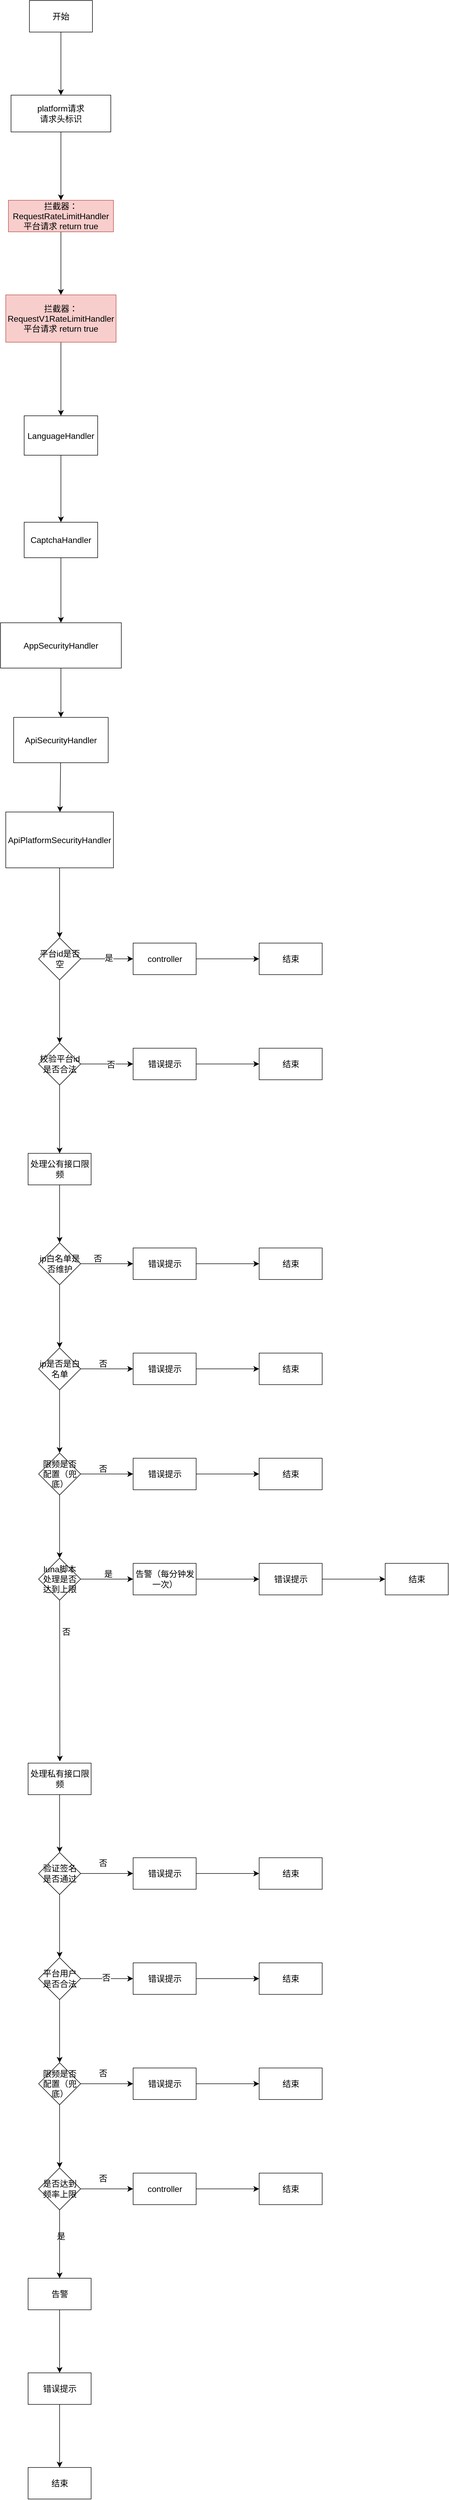 <mxfile version="21.7.5" type="github">
  <diagram id="C5RBs43oDa-KdzZeNtuy" name="Page-1">
    <mxGraphModel dx="954" dy="544" grid="1" gridSize="10" guides="1" tooltips="1" connect="1" arrows="1" fold="1" page="1" pageScale="1" pageWidth="200000" pageHeight="200000" math="0" shadow="0">
      <root>
        <mxCell id="WIyWlLk6GJQsqaUBKTNV-0" />
        <mxCell id="WIyWlLk6GJQsqaUBKTNV-1" parent="WIyWlLk6GJQsqaUBKTNV-0" />
        <mxCell id="5qjLmSa4h2L6G2S_yBga-2" value="" style="edgeStyle=none;curved=1;rounded=0;orthogonalLoop=1;jettySize=auto;html=1;fontSize=12;startSize=8;endSize=8;" edge="1" parent="WIyWlLk6GJQsqaUBKTNV-1" source="5qjLmSa4h2L6G2S_yBga-0" target="5qjLmSa4h2L6G2S_yBga-1">
          <mxGeometry relative="1" as="geometry" />
        </mxCell>
        <mxCell id="5qjLmSa4h2L6G2S_yBga-0" value="开始" style="rounded=0;whiteSpace=wrap;html=1;fontSize=16;" vertex="1" parent="WIyWlLk6GJQsqaUBKTNV-1">
          <mxGeometry x="270" y="70" width="120" height="60" as="geometry" />
        </mxCell>
        <mxCell id="5qjLmSa4h2L6G2S_yBga-4" value="" style="edgeStyle=none;curved=1;rounded=0;orthogonalLoop=1;jettySize=auto;html=1;fontSize=12;startSize=8;endSize=8;" edge="1" parent="WIyWlLk6GJQsqaUBKTNV-1" source="5qjLmSa4h2L6G2S_yBga-1" target="5qjLmSa4h2L6G2S_yBga-3">
          <mxGeometry relative="1" as="geometry" />
        </mxCell>
        <mxCell id="5qjLmSa4h2L6G2S_yBga-1" value="platform请求&lt;br&gt;请求头标识" style="rounded=0;whiteSpace=wrap;html=1;fontSize=16;" vertex="1" parent="WIyWlLk6GJQsqaUBKTNV-1">
          <mxGeometry x="235" y="250" width="190" height="70" as="geometry" />
        </mxCell>
        <mxCell id="5qjLmSa4h2L6G2S_yBga-6" value="" style="edgeStyle=none;curved=1;rounded=0;orthogonalLoop=1;jettySize=auto;html=1;fontSize=12;startSize=8;endSize=8;" edge="1" parent="WIyWlLk6GJQsqaUBKTNV-1" source="5qjLmSa4h2L6G2S_yBga-3" target="5qjLmSa4h2L6G2S_yBga-5">
          <mxGeometry relative="1" as="geometry" />
        </mxCell>
        <mxCell id="5qjLmSa4h2L6G2S_yBga-3" value="拦截器：RequestRateLimitHandler&lt;br&gt;平台请求 return true" style="whiteSpace=wrap;html=1;fontSize=16;rounded=0;fillColor=#f8cecc;strokeColor=#b85450;" vertex="1" parent="WIyWlLk6GJQsqaUBKTNV-1">
          <mxGeometry x="230" y="450" width="200" height="60" as="geometry" />
        </mxCell>
        <mxCell id="5qjLmSa4h2L6G2S_yBga-8" value="" style="edgeStyle=none;curved=1;rounded=0;orthogonalLoop=1;jettySize=auto;html=1;fontSize=12;startSize=8;endSize=8;" edge="1" parent="WIyWlLk6GJQsqaUBKTNV-1" source="5qjLmSa4h2L6G2S_yBga-5" target="5qjLmSa4h2L6G2S_yBga-7">
          <mxGeometry relative="1" as="geometry" />
        </mxCell>
        <mxCell id="5qjLmSa4h2L6G2S_yBga-5" value="拦截器：&lt;br&gt;RequestV1RateLimitHandler&lt;br&gt;平台请求 return true" style="whiteSpace=wrap;html=1;fontSize=16;rounded=0;fillColor=#f8cecc;strokeColor=#b85450;" vertex="1" parent="WIyWlLk6GJQsqaUBKTNV-1">
          <mxGeometry x="225" y="630" width="210" height="90" as="geometry" />
        </mxCell>
        <mxCell id="5qjLmSa4h2L6G2S_yBga-10" value="" style="edgeStyle=none;curved=1;rounded=0;orthogonalLoop=1;jettySize=auto;html=1;fontSize=12;startSize=8;endSize=8;" edge="1" parent="WIyWlLk6GJQsqaUBKTNV-1" source="5qjLmSa4h2L6G2S_yBga-7" target="5qjLmSa4h2L6G2S_yBga-9">
          <mxGeometry relative="1" as="geometry" />
        </mxCell>
        <mxCell id="5qjLmSa4h2L6G2S_yBga-7" value="LanguageHandler" style="whiteSpace=wrap;html=1;fontSize=16;rounded=0;" vertex="1" parent="WIyWlLk6GJQsqaUBKTNV-1">
          <mxGeometry x="260" y="860" width="140" height="75" as="geometry" />
        </mxCell>
        <mxCell id="5qjLmSa4h2L6G2S_yBga-12" value="" style="edgeStyle=none;curved=1;rounded=0;orthogonalLoop=1;jettySize=auto;html=1;fontSize=12;startSize=8;endSize=8;" edge="1" parent="WIyWlLk6GJQsqaUBKTNV-1" source="5qjLmSa4h2L6G2S_yBga-9" target="5qjLmSa4h2L6G2S_yBga-11">
          <mxGeometry relative="1" as="geometry" />
        </mxCell>
        <mxCell id="5qjLmSa4h2L6G2S_yBga-9" value="CaptchaHandler" style="whiteSpace=wrap;html=1;fontSize=16;rounded=0;" vertex="1" parent="WIyWlLk6GJQsqaUBKTNV-1">
          <mxGeometry x="260" y="1062.5" width="140" height="67.5" as="geometry" />
        </mxCell>
        <mxCell id="5qjLmSa4h2L6G2S_yBga-14" value="" style="edgeStyle=none;curved=1;rounded=0;orthogonalLoop=1;jettySize=auto;html=1;fontSize=12;startSize=8;endSize=8;" edge="1" parent="WIyWlLk6GJQsqaUBKTNV-1" source="5qjLmSa4h2L6G2S_yBga-11" target="5qjLmSa4h2L6G2S_yBga-13">
          <mxGeometry relative="1" as="geometry" />
        </mxCell>
        <mxCell id="5qjLmSa4h2L6G2S_yBga-11" value="AppSecurityHandler" style="whiteSpace=wrap;html=1;fontSize=16;rounded=0;" vertex="1" parent="WIyWlLk6GJQsqaUBKTNV-1">
          <mxGeometry x="215" y="1253.75" width="230" height="86.25" as="geometry" />
        </mxCell>
        <mxCell id="5qjLmSa4h2L6G2S_yBga-16" value="" style="edgeStyle=none;curved=1;rounded=0;orthogonalLoop=1;jettySize=auto;html=1;fontSize=12;startSize=8;endSize=8;" edge="1" parent="WIyWlLk6GJQsqaUBKTNV-1" source="5qjLmSa4h2L6G2S_yBga-13" target="5qjLmSa4h2L6G2S_yBga-15">
          <mxGeometry relative="1" as="geometry" />
        </mxCell>
        <mxCell id="5qjLmSa4h2L6G2S_yBga-13" value="ApiSecurityHandler" style="whiteSpace=wrap;html=1;fontSize=16;rounded=0;" vertex="1" parent="WIyWlLk6GJQsqaUBKTNV-1">
          <mxGeometry x="240" y="1433.75" width="180" height="86.25" as="geometry" />
        </mxCell>
        <mxCell id="5qjLmSa4h2L6G2S_yBga-20" value="" style="edgeStyle=none;curved=1;rounded=0;orthogonalLoop=1;jettySize=auto;html=1;fontSize=12;startSize=8;endSize=8;" edge="1" parent="WIyWlLk6GJQsqaUBKTNV-1" source="5qjLmSa4h2L6G2S_yBga-15" target="5qjLmSa4h2L6G2S_yBga-19">
          <mxGeometry relative="1" as="geometry" />
        </mxCell>
        <mxCell id="5qjLmSa4h2L6G2S_yBga-15" value="ApiPlatformSecurityHandler" style="whiteSpace=wrap;html=1;fontSize=16;rounded=0;" vertex="1" parent="WIyWlLk6GJQsqaUBKTNV-1">
          <mxGeometry x="225" y="1613.75" width="205" height="106.25" as="geometry" />
        </mxCell>
        <mxCell id="5qjLmSa4h2L6G2S_yBga-22" value="" style="edgeStyle=none;curved=1;rounded=0;orthogonalLoop=1;jettySize=auto;html=1;fontSize=12;startSize=8;endSize=8;" edge="1" parent="WIyWlLk6GJQsqaUBKTNV-1" source="5qjLmSa4h2L6G2S_yBga-19" target="5qjLmSa4h2L6G2S_yBga-21">
          <mxGeometry relative="1" as="geometry" />
        </mxCell>
        <mxCell id="5qjLmSa4h2L6G2S_yBga-23" value="是" style="edgeLabel;html=1;align=center;verticalAlign=middle;resizable=0;points=[];fontSize=16;" vertex="1" connectable="0" parent="5qjLmSa4h2L6G2S_yBga-22">
          <mxGeometry x="0.07" y="2" relative="1" as="geometry">
            <mxPoint as="offset" />
          </mxGeometry>
        </mxCell>
        <mxCell id="5qjLmSa4h2L6G2S_yBga-30" value="" style="edgeStyle=none;curved=1;rounded=0;orthogonalLoop=1;jettySize=auto;html=1;fontSize=12;startSize=8;endSize=8;" edge="1" parent="WIyWlLk6GJQsqaUBKTNV-1" source="5qjLmSa4h2L6G2S_yBga-19" target="5qjLmSa4h2L6G2S_yBga-29">
          <mxGeometry relative="1" as="geometry" />
        </mxCell>
        <mxCell id="5qjLmSa4h2L6G2S_yBga-19" value="平台id是否空" style="rhombus;whiteSpace=wrap;html=1;fontSize=16;rounded=0;" vertex="1" parent="WIyWlLk6GJQsqaUBKTNV-1">
          <mxGeometry x="287.5" y="1853.125" width="80" height="80" as="geometry" />
        </mxCell>
        <mxCell id="5qjLmSa4h2L6G2S_yBga-98" value="" style="edgeStyle=none;curved=1;rounded=0;orthogonalLoop=1;jettySize=auto;html=1;fontSize=12;startSize=8;endSize=8;" edge="1" parent="WIyWlLk6GJQsqaUBKTNV-1" source="5qjLmSa4h2L6G2S_yBga-21" target="5qjLmSa4h2L6G2S_yBga-97">
          <mxGeometry relative="1" as="geometry" />
        </mxCell>
        <mxCell id="5qjLmSa4h2L6G2S_yBga-21" value="controller" style="whiteSpace=wrap;html=1;fontSize=16;rounded=0;" vertex="1" parent="WIyWlLk6GJQsqaUBKTNV-1">
          <mxGeometry x="467.5" y="1863.125" width="120" height="60" as="geometry" />
        </mxCell>
        <mxCell id="5qjLmSa4h2L6G2S_yBga-32" value="" style="edgeStyle=none;curved=1;rounded=0;orthogonalLoop=1;jettySize=auto;html=1;fontSize=12;startSize=8;endSize=8;" edge="1" parent="WIyWlLk6GJQsqaUBKTNV-1" source="5qjLmSa4h2L6G2S_yBga-29" target="5qjLmSa4h2L6G2S_yBga-31">
          <mxGeometry relative="1" as="geometry" />
        </mxCell>
        <mxCell id="5qjLmSa4h2L6G2S_yBga-33" value="否" style="edgeLabel;html=1;align=center;verticalAlign=middle;resizable=0;points=[];fontSize=16;" vertex="1" connectable="0" parent="5qjLmSa4h2L6G2S_yBga-32">
          <mxGeometry x="0.13" y="-1" relative="1" as="geometry">
            <mxPoint x="1" as="offset" />
          </mxGeometry>
        </mxCell>
        <mxCell id="5qjLmSa4h2L6G2S_yBga-35" value="" style="edgeStyle=none;curved=1;rounded=0;orthogonalLoop=1;jettySize=auto;html=1;fontSize=12;startSize=8;endSize=8;" edge="1" parent="WIyWlLk6GJQsqaUBKTNV-1" source="5qjLmSa4h2L6G2S_yBga-29" target="5qjLmSa4h2L6G2S_yBga-34">
          <mxGeometry relative="1" as="geometry" />
        </mxCell>
        <mxCell id="5qjLmSa4h2L6G2S_yBga-29" value="校验平台id是否合法" style="rhombus;whiteSpace=wrap;html=1;fontSize=16;rounded=0;" vertex="1" parent="WIyWlLk6GJQsqaUBKTNV-1">
          <mxGeometry x="287.5" y="2053.125" width="80" height="80" as="geometry" />
        </mxCell>
        <mxCell id="5qjLmSa4h2L6G2S_yBga-94" value="" style="edgeStyle=none;curved=1;rounded=0;orthogonalLoop=1;jettySize=auto;html=1;fontSize=12;startSize=8;endSize=8;" edge="1" parent="WIyWlLk6GJQsqaUBKTNV-1" source="5qjLmSa4h2L6G2S_yBga-31" target="5qjLmSa4h2L6G2S_yBga-93">
          <mxGeometry relative="1" as="geometry" />
        </mxCell>
        <mxCell id="5qjLmSa4h2L6G2S_yBga-31" value="错误提示" style="whiteSpace=wrap;html=1;fontSize=16;rounded=0;" vertex="1" parent="WIyWlLk6GJQsqaUBKTNV-1">
          <mxGeometry x="467.5" y="2063.125" width="120" height="60" as="geometry" />
        </mxCell>
        <mxCell id="5qjLmSa4h2L6G2S_yBga-37" value="" style="edgeStyle=none;curved=1;rounded=0;orthogonalLoop=1;jettySize=auto;html=1;fontSize=12;startSize=8;endSize=8;" edge="1" parent="WIyWlLk6GJQsqaUBKTNV-1" source="5qjLmSa4h2L6G2S_yBga-34" target="5qjLmSa4h2L6G2S_yBga-36">
          <mxGeometry relative="1" as="geometry" />
        </mxCell>
        <mxCell id="5qjLmSa4h2L6G2S_yBga-34" value="处理公有接口限频" style="whiteSpace=wrap;html=1;fontSize=16;rounded=0;" vertex="1" parent="WIyWlLk6GJQsqaUBKTNV-1">
          <mxGeometry x="267.5" y="2263.125" width="120" height="60" as="geometry" />
        </mxCell>
        <mxCell id="5qjLmSa4h2L6G2S_yBga-39" value="" style="edgeStyle=none;curved=1;rounded=0;orthogonalLoop=1;jettySize=auto;html=1;fontSize=12;startSize=8;endSize=8;" edge="1" parent="WIyWlLk6GJQsqaUBKTNV-1" source="5qjLmSa4h2L6G2S_yBga-36" target="5qjLmSa4h2L6G2S_yBga-38">
          <mxGeometry relative="1" as="geometry" />
        </mxCell>
        <mxCell id="5qjLmSa4h2L6G2S_yBga-42" value="" style="edgeStyle=none;curved=1;rounded=0;orthogonalLoop=1;jettySize=auto;html=1;fontSize=12;startSize=8;endSize=8;" edge="1" parent="WIyWlLk6GJQsqaUBKTNV-1" source="5qjLmSa4h2L6G2S_yBga-36" target="5qjLmSa4h2L6G2S_yBga-41">
          <mxGeometry relative="1" as="geometry" />
        </mxCell>
        <mxCell id="5qjLmSa4h2L6G2S_yBga-36" value="ip白名单是否维护" style="rhombus;whiteSpace=wrap;html=1;fontSize=16;rounded=0;" vertex="1" parent="WIyWlLk6GJQsqaUBKTNV-1">
          <mxGeometry x="287.5" y="2433.125" width="80" height="80" as="geometry" />
        </mxCell>
        <mxCell id="5qjLmSa4h2L6G2S_yBga-96" value="" style="edgeStyle=none;curved=1;rounded=0;orthogonalLoop=1;jettySize=auto;html=1;fontSize=12;startSize=8;endSize=8;" edge="1" parent="WIyWlLk6GJQsqaUBKTNV-1" source="5qjLmSa4h2L6G2S_yBga-38" target="5qjLmSa4h2L6G2S_yBga-95">
          <mxGeometry relative="1" as="geometry" />
        </mxCell>
        <mxCell id="5qjLmSa4h2L6G2S_yBga-38" value="错误提示" style="whiteSpace=wrap;html=1;fontSize=16;rounded=0;" vertex="1" parent="WIyWlLk6GJQsqaUBKTNV-1">
          <mxGeometry x="467.5" y="2443.125" width="120" height="60" as="geometry" />
        </mxCell>
        <mxCell id="5qjLmSa4h2L6G2S_yBga-40" value="否" style="text;html=1;align=center;verticalAlign=middle;resizable=0;points=[];autosize=1;strokeColor=none;fillColor=none;fontSize=16;" vertex="1" parent="WIyWlLk6GJQsqaUBKTNV-1">
          <mxGeometry x="380" y="2448" width="40" height="30" as="geometry" />
        </mxCell>
        <mxCell id="5qjLmSa4h2L6G2S_yBga-44" value="" style="edgeStyle=none;curved=1;rounded=0;orthogonalLoop=1;jettySize=auto;html=1;fontSize=12;startSize=8;endSize=8;" edge="1" parent="WIyWlLk6GJQsqaUBKTNV-1" source="5qjLmSa4h2L6G2S_yBga-41" target="5qjLmSa4h2L6G2S_yBga-43">
          <mxGeometry relative="1" as="geometry" />
        </mxCell>
        <mxCell id="5qjLmSa4h2L6G2S_yBga-47" value="" style="edgeStyle=none;curved=1;rounded=0;orthogonalLoop=1;jettySize=auto;html=1;fontSize=12;startSize=8;endSize=8;" edge="1" parent="WIyWlLk6GJQsqaUBKTNV-1" source="5qjLmSa4h2L6G2S_yBga-41" target="5qjLmSa4h2L6G2S_yBga-46">
          <mxGeometry relative="1" as="geometry" />
        </mxCell>
        <mxCell id="5qjLmSa4h2L6G2S_yBga-41" value="ip是否是白名单" style="rhombus;whiteSpace=wrap;html=1;fontSize=16;rounded=0;" vertex="1" parent="WIyWlLk6GJQsqaUBKTNV-1">
          <mxGeometry x="287.5" y="2633.125" width="80" height="80" as="geometry" />
        </mxCell>
        <mxCell id="5qjLmSa4h2L6G2S_yBga-100" value="" style="edgeStyle=none;curved=1;rounded=0;orthogonalLoop=1;jettySize=auto;html=1;fontSize=12;startSize=8;endSize=8;" edge="1" parent="WIyWlLk6GJQsqaUBKTNV-1" source="5qjLmSa4h2L6G2S_yBga-43" target="5qjLmSa4h2L6G2S_yBga-99">
          <mxGeometry relative="1" as="geometry" />
        </mxCell>
        <mxCell id="5qjLmSa4h2L6G2S_yBga-43" value="错误提示" style="whiteSpace=wrap;html=1;fontSize=16;rounded=0;" vertex="1" parent="WIyWlLk6GJQsqaUBKTNV-1">
          <mxGeometry x="467.5" y="2643.125" width="120" height="60" as="geometry" />
        </mxCell>
        <mxCell id="5qjLmSa4h2L6G2S_yBga-45" value="否" style="text;html=1;align=center;verticalAlign=middle;resizable=0;points=[];autosize=1;strokeColor=none;fillColor=none;fontSize=16;" vertex="1" parent="WIyWlLk6GJQsqaUBKTNV-1">
          <mxGeometry x="390" y="2648" width="40" height="30" as="geometry" />
        </mxCell>
        <mxCell id="5qjLmSa4h2L6G2S_yBga-49" value="" style="edgeStyle=none;curved=1;rounded=0;orthogonalLoop=1;jettySize=auto;html=1;fontSize=12;startSize=8;endSize=8;" edge="1" parent="WIyWlLk6GJQsqaUBKTNV-1" source="5qjLmSa4h2L6G2S_yBga-46" target="5qjLmSa4h2L6G2S_yBga-48">
          <mxGeometry relative="1" as="geometry" />
        </mxCell>
        <mxCell id="5qjLmSa4h2L6G2S_yBga-52" value="" style="edgeStyle=none;curved=1;rounded=0;orthogonalLoop=1;jettySize=auto;html=1;fontSize=12;startSize=8;endSize=8;" edge="1" parent="WIyWlLk6GJQsqaUBKTNV-1" source="5qjLmSa4h2L6G2S_yBga-46" target="5qjLmSa4h2L6G2S_yBga-51">
          <mxGeometry relative="1" as="geometry" />
        </mxCell>
        <mxCell id="5qjLmSa4h2L6G2S_yBga-46" value="限频是否配置（兜底）" style="rhombus;whiteSpace=wrap;html=1;fontSize=16;rounded=0;" vertex="1" parent="WIyWlLk6GJQsqaUBKTNV-1">
          <mxGeometry x="287.5" y="2833.125" width="80" height="80" as="geometry" />
        </mxCell>
        <mxCell id="5qjLmSa4h2L6G2S_yBga-102" value="" style="edgeStyle=none;curved=1;rounded=0;orthogonalLoop=1;jettySize=auto;html=1;fontSize=12;startSize=8;endSize=8;" edge="1" parent="WIyWlLk6GJQsqaUBKTNV-1" source="5qjLmSa4h2L6G2S_yBga-48" target="5qjLmSa4h2L6G2S_yBga-101">
          <mxGeometry relative="1" as="geometry" />
        </mxCell>
        <mxCell id="5qjLmSa4h2L6G2S_yBga-48" value="错误提示" style="whiteSpace=wrap;html=1;fontSize=16;rounded=0;" vertex="1" parent="WIyWlLk6GJQsqaUBKTNV-1">
          <mxGeometry x="467.5" y="2843.125" width="120" height="60" as="geometry" />
        </mxCell>
        <mxCell id="5qjLmSa4h2L6G2S_yBga-50" value="否" style="text;html=1;align=center;verticalAlign=middle;resizable=0;points=[];autosize=1;strokeColor=none;fillColor=none;fontSize=16;" vertex="1" parent="WIyWlLk6GJQsqaUBKTNV-1">
          <mxGeometry x="390" y="2848" width="40" height="30" as="geometry" />
        </mxCell>
        <mxCell id="5qjLmSa4h2L6G2S_yBga-54" value="" style="edgeStyle=none;curved=1;rounded=0;orthogonalLoop=1;jettySize=auto;html=1;fontSize=12;startSize=8;endSize=8;" edge="1" parent="WIyWlLk6GJQsqaUBKTNV-1" source="5qjLmSa4h2L6G2S_yBga-51" target="5qjLmSa4h2L6G2S_yBga-53">
          <mxGeometry relative="1" as="geometry" />
        </mxCell>
        <mxCell id="5qjLmSa4h2L6G2S_yBga-57" value="" style="edgeStyle=none;curved=1;rounded=0;orthogonalLoop=1;jettySize=auto;html=1;fontSize=12;startSize=8;endSize=8;" edge="1" parent="WIyWlLk6GJQsqaUBKTNV-1" source="5qjLmSa4h2L6G2S_yBga-51">
          <mxGeometry relative="1" as="geometry">
            <mxPoint x="328" y="3420" as="targetPoint" />
          </mxGeometry>
        </mxCell>
        <mxCell id="5qjLmSa4h2L6G2S_yBga-51" value="luna脚本处理是否达到上限" style="rhombus;whiteSpace=wrap;html=1;fontSize=16;rounded=0;" vertex="1" parent="WIyWlLk6GJQsqaUBKTNV-1">
          <mxGeometry x="287.5" y="3033.125" width="80" height="80" as="geometry" />
        </mxCell>
        <mxCell id="5qjLmSa4h2L6G2S_yBga-89" value="" style="edgeStyle=none;curved=1;rounded=0;orthogonalLoop=1;jettySize=auto;html=1;fontSize=12;startSize=8;endSize=8;" edge="1" parent="WIyWlLk6GJQsqaUBKTNV-1" source="5qjLmSa4h2L6G2S_yBga-53" target="5qjLmSa4h2L6G2S_yBga-88">
          <mxGeometry relative="1" as="geometry" />
        </mxCell>
        <mxCell id="5qjLmSa4h2L6G2S_yBga-53" value="告警（每分钟发一次）" style="whiteSpace=wrap;html=1;fontSize=16;rounded=0;" vertex="1" parent="WIyWlLk6GJQsqaUBKTNV-1">
          <mxGeometry x="467.5" y="3043.125" width="120" height="60" as="geometry" />
        </mxCell>
        <mxCell id="5qjLmSa4h2L6G2S_yBga-55" value="是" style="text;html=1;align=center;verticalAlign=middle;resizable=0;points=[];autosize=1;strokeColor=none;fillColor=none;fontSize=16;" vertex="1" parent="WIyWlLk6GJQsqaUBKTNV-1">
          <mxGeometry x="400" y="3048" width="40" height="30" as="geometry" />
        </mxCell>
        <mxCell id="5qjLmSa4h2L6G2S_yBga-61" value="" style="edgeStyle=none;curved=1;rounded=0;orthogonalLoop=1;jettySize=auto;html=1;fontSize=12;startSize=8;endSize=8;" edge="1" parent="WIyWlLk6GJQsqaUBKTNV-1" source="5qjLmSa4h2L6G2S_yBga-58" target="5qjLmSa4h2L6G2S_yBga-60">
          <mxGeometry relative="1" as="geometry" />
        </mxCell>
        <mxCell id="5qjLmSa4h2L6G2S_yBga-58" value="处理私有接口限频" style="whiteSpace=wrap;html=1;fontSize=16;rounded=0;" vertex="1" parent="WIyWlLk6GJQsqaUBKTNV-1">
          <mxGeometry x="267.5" y="3423.125" width="120" height="60" as="geometry" />
        </mxCell>
        <mxCell id="5qjLmSa4h2L6G2S_yBga-63" value="" style="edgeStyle=none;curved=1;rounded=0;orthogonalLoop=1;jettySize=auto;html=1;fontSize=12;startSize=8;endSize=8;" edge="1" parent="WIyWlLk6GJQsqaUBKTNV-1" source="5qjLmSa4h2L6G2S_yBga-60" target="5qjLmSa4h2L6G2S_yBga-62">
          <mxGeometry relative="1" as="geometry" />
        </mxCell>
        <mxCell id="5qjLmSa4h2L6G2S_yBga-68" value="" style="edgeStyle=none;curved=1;rounded=0;orthogonalLoop=1;jettySize=auto;html=1;fontSize=12;startSize=8;endSize=8;" edge="1" parent="WIyWlLk6GJQsqaUBKTNV-1" source="5qjLmSa4h2L6G2S_yBga-60" target="5qjLmSa4h2L6G2S_yBga-67">
          <mxGeometry relative="1" as="geometry" />
        </mxCell>
        <mxCell id="5qjLmSa4h2L6G2S_yBga-60" value="验证签名是否通过" style="rhombus;whiteSpace=wrap;html=1;fontSize=16;rounded=0;" vertex="1" parent="WIyWlLk6GJQsqaUBKTNV-1">
          <mxGeometry x="287.5" y="3593.125" width="80" height="80" as="geometry" />
        </mxCell>
        <mxCell id="5qjLmSa4h2L6G2S_yBga-104" value="" style="edgeStyle=none;curved=1;rounded=0;orthogonalLoop=1;jettySize=auto;html=1;fontSize=12;startSize=8;endSize=8;" edge="1" parent="WIyWlLk6GJQsqaUBKTNV-1" source="5qjLmSa4h2L6G2S_yBga-62" target="5qjLmSa4h2L6G2S_yBga-103">
          <mxGeometry relative="1" as="geometry" />
        </mxCell>
        <mxCell id="5qjLmSa4h2L6G2S_yBga-62" value="错误提示" style="whiteSpace=wrap;html=1;fontSize=16;rounded=0;" vertex="1" parent="WIyWlLk6GJQsqaUBKTNV-1">
          <mxGeometry x="467.5" y="3603.125" width="120" height="60" as="geometry" />
        </mxCell>
        <mxCell id="5qjLmSa4h2L6G2S_yBga-64" value="否" style="text;html=1;align=center;verticalAlign=middle;resizable=0;points=[];autosize=1;strokeColor=none;fillColor=none;fontSize=16;" vertex="1" parent="WIyWlLk6GJQsqaUBKTNV-1">
          <mxGeometry x="390" y="3598" width="40" height="30" as="geometry" />
        </mxCell>
        <mxCell id="5qjLmSa4h2L6G2S_yBga-70" value="" style="edgeStyle=none;curved=1;rounded=0;orthogonalLoop=1;jettySize=auto;html=1;fontSize=12;startSize=8;endSize=8;" edge="1" parent="WIyWlLk6GJQsqaUBKTNV-1" source="5qjLmSa4h2L6G2S_yBga-67" target="5qjLmSa4h2L6G2S_yBga-69">
          <mxGeometry relative="1" as="geometry" />
        </mxCell>
        <mxCell id="5qjLmSa4h2L6G2S_yBga-72" value="否" style="edgeLabel;html=1;align=center;verticalAlign=middle;resizable=0;points=[];fontSize=16;" vertex="1" connectable="0" parent="5qjLmSa4h2L6G2S_yBga-70">
          <mxGeometry x="-0.03" y="2" relative="1" as="geometry">
            <mxPoint as="offset" />
          </mxGeometry>
        </mxCell>
        <mxCell id="5qjLmSa4h2L6G2S_yBga-74" value="" style="edgeStyle=none;curved=1;rounded=0;orthogonalLoop=1;jettySize=auto;html=1;fontSize=12;startSize=8;endSize=8;" edge="1" parent="WIyWlLk6GJQsqaUBKTNV-1" source="5qjLmSa4h2L6G2S_yBga-67" target="5qjLmSa4h2L6G2S_yBga-73">
          <mxGeometry relative="1" as="geometry" />
        </mxCell>
        <mxCell id="5qjLmSa4h2L6G2S_yBga-67" value="平台用户是否合法" style="rhombus;whiteSpace=wrap;html=1;fontSize=16;rounded=0;" vertex="1" parent="WIyWlLk6GJQsqaUBKTNV-1">
          <mxGeometry x="287.5" y="3793.125" width="80" height="80" as="geometry" />
        </mxCell>
        <mxCell id="5qjLmSa4h2L6G2S_yBga-106" value="" style="edgeStyle=none;curved=1;rounded=0;orthogonalLoop=1;jettySize=auto;html=1;fontSize=12;startSize=8;endSize=8;" edge="1" parent="WIyWlLk6GJQsqaUBKTNV-1" source="5qjLmSa4h2L6G2S_yBga-69" target="5qjLmSa4h2L6G2S_yBga-105">
          <mxGeometry relative="1" as="geometry" />
        </mxCell>
        <mxCell id="5qjLmSa4h2L6G2S_yBga-69" value="错误提示" style="whiteSpace=wrap;html=1;fontSize=16;rounded=0;" vertex="1" parent="WIyWlLk6GJQsqaUBKTNV-1">
          <mxGeometry x="467.5" y="3803.125" width="120" height="60" as="geometry" />
        </mxCell>
        <mxCell id="5qjLmSa4h2L6G2S_yBga-76" value="" style="edgeStyle=none;curved=1;rounded=0;orthogonalLoop=1;jettySize=auto;html=1;fontSize=12;startSize=8;endSize=8;" edge="1" parent="WIyWlLk6GJQsqaUBKTNV-1" source="5qjLmSa4h2L6G2S_yBga-73" target="5qjLmSa4h2L6G2S_yBga-75">
          <mxGeometry relative="1" as="geometry" />
        </mxCell>
        <mxCell id="5qjLmSa4h2L6G2S_yBga-79" value="" style="edgeStyle=none;curved=1;rounded=0;orthogonalLoop=1;jettySize=auto;html=1;fontSize=12;startSize=8;endSize=8;" edge="1" parent="WIyWlLk6GJQsqaUBKTNV-1" source="5qjLmSa4h2L6G2S_yBga-73" target="5qjLmSa4h2L6G2S_yBga-78">
          <mxGeometry relative="1" as="geometry" />
        </mxCell>
        <mxCell id="5qjLmSa4h2L6G2S_yBga-73" value="限频是否配置（兜底）" style="rhombus;whiteSpace=wrap;html=1;fontSize=16;rounded=0;" vertex="1" parent="WIyWlLk6GJQsqaUBKTNV-1">
          <mxGeometry x="287.5" y="3993.125" width="80" height="80" as="geometry" />
        </mxCell>
        <mxCell id="5qjLmSa4h2L6G2S_yBga-108" value="" style="edgeStyle=none;curved=1;rounded=0;orthogonalLoop=1;jettySize=auto;html=1;fontSize=12;startSize=8;endSize=8;" edge="1" parent="WIyWlLk6GJQsqaUBKTNV-1" source="5qjLmSa4h2L6G2S_yBga-75" target="5qjLmSa4h2L6G2S_yBga-107">
          <mxGeometry relative="1" as="geometry" />
        </mxCell>
        <mxCell id="5qjLmSa4h2L6G2S_yBga-75" value="错误提示" style="whiteSpace=wrap;html=1;fontSize=16;rounded=0;" vertex="1" parent="WIyWlLk6GJQsqaUBKTNV-1">
          <mxGeometry x="467.5" y="4003.125" width="120" height="60" as="geometry" />
        </mxCell>
        <mxCell id="5qjLmSa4h2L6G2S_yBga-77" value="否" style="text;html=1;align=center;verticalAlign=middle;resizable=0;points=[];autosize=1;strokeColor=none;fillColor=none;fontSize=16;" vertex="1" parent="WIyWlLk6GJQsqaUBKTNV-1">
          <mxGeometry x="390" y="3998" width="40" height="30" as="geometry" />
        </mxCell>
        <mxCell id="5qjLmSa4h2L6G2S_yBga-81" value="" style="edgeStyle=none;curved=1;rounded=0;orthogonalLoop=1;jettySize=auto;html=1;fontSize=12;startSize=8;endSize=8;" edge="1" parent="WIyWlLk6GJQsqaUBKTNV-1" source="5qjLmSa4h2L6G2S_yBga-78" target="5qjLmSa4h2L6G2S_yBga-80">
          <mxGeometry relative="1" as="geometry" />
        </mxCell>
        <mxCell id="5qjLmSa4h2L6G2S_yBga-84" value="" style="edgeStyle=none;curved=1;rounded=0;orthogonalLoop=1;jettySize=auto;html=1;fontSize=12;startSize=8;endSize=8;" edge="1" parent="WIyWlLk6GJQsqaUBKTNV-1" source="5qjLmSa4h2L6G2S_yBga-78" target="5qjLmSa4h2L6G2S_yBga-83">
          <mxGeometry relative="1" as="geometry" />
        </mxCell>
        <mxCell id="5qjLmSa4h2L6G2S_yBga-78" value="是否达到频率上限" style="rhombus;whiteSpace=wrap;html=1;fontSize=16;rounded=0;" vertex="1" parent="WIyWlLk6GJQsqaUBKTNV-1">
          <mxGeometry x="287.5" y="4193.125" width="80" height="80" as="geometry" />
        </mxCell>
        <mxCell id="5qjLmSa4h2L6G2S_yBga-110" value="" style="edgeStyle=none;curved=1;rounded=0;orthogonalLoop=1;jettySize=auto;html=1;fontSize=12;startSize=8;endSize=8;" edge="1" parent="WIyWlLk6GJQsqaUBKTNV-1" source="5qjLmSa4h2L6G2S_yBga-80" target="5qjLmSa4h2L6G2S_yBga-109">
          <mxGeometry relative="1" as="geometry" />
        </mxCell>
        <mxCell id="5qjLmSa4h2L6G2S_yBga-80" value="controller" style="whiteSpace=wrap;html=1;fontSize=16;rounded=0;" vertex="1" parent="WIyWlLk6GJQsqaUBKTNV-1">
          <mxGeometry x="467.5" y="4203.125" width="120" height="60" as="geometry" />
        </mxCell>
        <mxCell id="5qjLmSa4h2L6G2S_yBga-82" value="否" style="text;html=1;align=center;verticalAlign=middle;resizable=0;points=[];autosize=1;strokeColor=none;fillColor=none;fontSize=16;" vertex="1" parent="WIyWlLk6GJQsqaUBKTNV-1">
          <mxGeometry x="390" y="4198" width="40" height="30" as="geometry" />
        </mxCell>
        <mxCell id="5qjLmSa4h2L6G2S_yBga-87" value="" style="edgeStyle=none;curved=1;rounded=0;orthogonalLoop=1;jettySize=auto;html=1;fontSize=12;startSize=8;endSize=8;" edge="1" parent="WIyWlLk6GJQsqaUBKTNV-1" source="5qjLmSa4h2L6G2S_yBga-83" target="5qjLmSa4h2L6G2S_yBga-86">
          <mxGeometry relative="1" as="geometry" />
        </mxCell>
        <mxCell id="5qjLmSa4h2L6G2S_yBga-83" value="告警" style="whiteSpace=wrap;html=1;fontSize=16;rounded=0;" vertex="1" parent="WIyWlLk6GJQsqaUBKTNV-1">
          <mxGeometry x="267.5" y="4403.125" width="120" height="60" as="geometry" />
        </mxCell>
        <mxCell id="5qjLmSa4h2L6G2S_yBga-85" value="是" style="text;html=1;align=center;verticalAlign=middle;resizable=0;points=[];autosize=1;strokeColor=none;fillColor=none;fontSize=16;" vertex="1" parent="WIyWlLk6GJQsqaUBKTNV-1">
          <mxGeometry x="310" y="4308" width="40" height="30" as="geometry" />
        </mxCell>
        <mxCell id="5qjLmSa4h2L6G2S_yBga-112" value="" style="edgeStyle=none;curved=1;rounded=0;orthogonalLoop=1;jettySize=auto;html=1;fontSize=12;startSize=8;endSize=8;" edge="1" parent="WIyWlLk6GJQsqaUBKTNV-1" source="5qjLmSa4h2L6G2S_yBga-86" target="5qjLmSa4h2L6G2S_yBga-111">
          <mxGeometry relative="1" as="geometry" />
        </mxCell>
        <mxCell id="5qjLmSa4h2L6G2S_yBga-86" value="错误提示" style="whiteSpace=wrap;html=1;fontSize=16;rounded=0;" vertex="1" parent="WIyWlLk6GJQsqaUBKTNV-1">
          <mxGeometry x="267.5" y="4583.125" width="120" height="60" as="geometry" />
        </mxCell>
        <mxCell id="5qjLmSa4h2L6G2S_yBga-91" value="" style="edgeStyle=none;curved=1;rounded=0;orthogonalLoop=1;jettySize=auto;html=1;fontSize=12;startSize=8;endSize=8;" edge="1" parent="WIyWlLk6GJQsqaUBKTNV-1" source="5qjLmSa4h2L6G2S_yBga-88" target="5qjLmSa4h2L6G2S_yBga-90">
          <mxGeometry relative="1" as="geometry" />
        </mxCell>
        <mxCell id="5qjLmSa4h2L6G2S_yBga-88" value="错误提示" style="whiteSpace=wrap;html=1;fontSize=16;rounded=0;" vertex="1" parent="WIyWlLk6GJQsqaUBKTNV-1">
          <mxGeometry x="707.5" y="3043.125" width="120" height="60" as="geometry" />
        </mxCell>
        <mxCell id="5qjLmSa4h2L6G2S_yBga-90" value="结束" style="whiteSpace=wrap;html=1;fontSize=16;rounded=0;" vertex="1" parent="WIyWlLk6GJQsqaUBKTNV-1">
          <mxGeometry x="947.5" y="3043.125" width="120" height="60" as="geometry" />
        </mxCell>
        <mxCell id="5qjLmSa4h2L6G2S_yBga-92" value="否" style="text;html=1;align=center;verticalAlign=middle;resizable=0;points=[];autosize=1;strokeColor=none;fillColor=none;fontSize=16;" vertex="1" parent="WIyWlLk6GJQsqaUBKTNV-1">
          <mxGeometry x="320" y="3158" width="40" height="30" as="geometry" />
        </mxCell>
        <mxCell id="5qjLmSa4h2L6G2S_yBga-93" value="结束" style="whiteSpace=wrap;html=1;fontSize=16;rounded=0;" vertex="1" parent="WIyWlLk6GJQsqaUBKTNV-1">
          <mxGeometry x="707.5" y="2063.125" width="120" height="60" as="geometry" />
        </mxCell>
        <mxCell id="5qjLmSa4h2L6G2S_yBga-95" value="结束" style="whiteSpace=wrap;html=1;fontSize=16;rounded=0;" vertex="1" parent="WIyWlLk6GJQsqaUBKTNV-1">
          <mxGeometry x="707.5" y="2443.125" width="120" height="60" as="geometry" />
        </mxCell>
        <mxCell id="5qjLmSa4h2L6G2S_yBga-97" value="结束" style="whiteSpace=wrap;html=1;fontSize=16;rounded=0;" vertex="1" parent="WIyWlLk6GJQsqaUBKTNV-1">
          <mxGeometry x="707.5" y="1863.125" width="120" height="60" as="geometry" />
        </mxCell>
        <mxCell id="5qjLmSa4h2L6G2S_yBga-99" value="结束" style="whiteSpace=wrap;html=1;fontSize=16;rounded=0;" vertex="1" parent="WIyWlLk6GJQsqaUBKTNV-1">
          <mxGeometry x="707.5" y="2643.125" width="120" height="60" as="geometry" />
        </mxCell>
        <mxCell id="5qjLmSa4h2L6G2S_yBga-101" value="结束" style="whiteSpace=wrap;html=1;fontSize=16;rounded=0;" vertex="1" parent="WIyWlLk6GJQsqaUBKTNV-1">
          <mxGeometry x="707.5" y="2843.125" width="120" height="60" as="geometry" />
        </mxCell>
        <mxCell id="5qjLmSa4h2L6G2S_yBga-103" value="结束" style="whiteSpace=wrap;html=1;fontSize=16;rounded=0;" vertex="1" parent="WIyWlLk6GJQsqaUBKTNV-1">
          <mxGeometry x="707.5" y="3603.125" width="120" height="60" as="geometry" />
        </mxCell>
        <mxCell id="5qjLmSa4h2L6G2S_yBga-105" value="结束" style="whiteSpace=wrap;html=1;fontSize=16;rounded=0;" vertex="1" parent="WIyWlLk6GJQsqaUBKTNV-1">
          <mxGeometry x="707.5" y="3803.125" width="120" height="60" as="geometry" />
        </mxCell>
        <mxCell id="5qjLmSa4h2L6G2S_yBga-107" value="结束" style="whiteSpace=wrap;html=1;fontSize=16;rounded=0;" vertex="1" parent="WIyWlLk6GJQsqaUBKTNV-1">
          <mxGeometry x="707.5" y="4003.125" width="120" height="60" as="geometry" />
        </mxCell>
        <mxCell id="5qjLmSa4h2L6G2S_yBga-109" value="结束" style="whiteSpace=wrap;html=1;fontSize=16;rounded=0;" vertex="1" parent="WIyWlLk6GJQsqaUBKTNV-1">
          <mxGeometry x="707.5" y="4203.125" width="120" height="60" as="geometry" />
        </mxCell>
        <mxCell id="5qjLmSa4h2L6G2S_yBga-111" value="结束" style="whiteSpace=wrap;html=1;fontSize=16;rounded=0;" vertex="1" parent="WIyWlLk6GJQsqaUBKTNV-1">
          <mxGeometry x="267.5" y="4763.125" width="120" height="60" as="geometry" />
        </mxCell>
      </root>
    </mxGraphModel>
  </diagram>
</mxfile>
